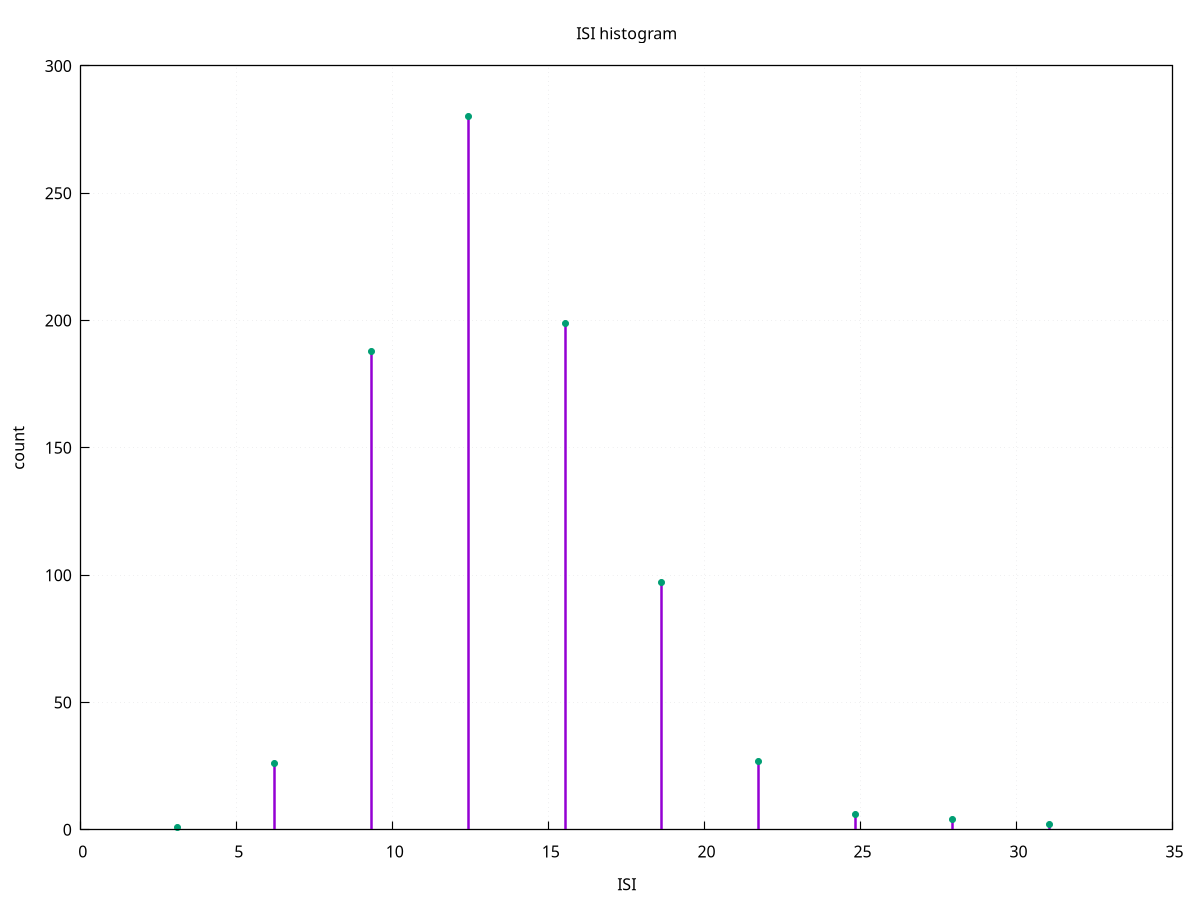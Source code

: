 # ogpf libray
# Rev. 0.22 of March 9th, 2018
# Licence: MIT

# gnuplot global setting
set term wxt size 640,480 enhanced font "verdana,10" title "ogpf libray: Rev. 0.22 of March 9th, 2018"

# ogpf extra configuration
# -------------------------------------------
# color definitions
set style line 1 lc rgb "#800000" lt 1 lw 2
set style line 2 lc rgb "#ff0000" lt 1 lw 2
set style line 3 lc rgb "#ff4500" lt 1 lw 2
set style line 4 lc rgb "#ffa500" lt 1 lw 2
set style line 5 lc rgb "#006400" lt 1 lw 2
set style line 6 lc rgb "#0000ff" lt 1 lw 2
set style line 7 lc rgb "#9400d3" lt 1 lw 2

# Axes
set border linewidth 1.15
set tics nomirror

# grid
# Add light grid to plot
set style line 102 lc rgb "#d6d7d9" lt 0 lw 1
set grid back ls 102

# plot style
set style data linespoints

# -------------------------------------------

 
# plot scale
 
# Annotation: title and labels
set title "ISI histogram"
set xlabel "ISI"
set ylabel "count"
 
# axes setting

plot "-" notitle with impulses lw 2.5 \
, "-" notitle with points pt 7
   3.1050000462681053        1.0000000000000000     
   6.2100000925362107        26.000000000000000     
   9.3150001388043169        188.00000000000000     
   12.420000185072421        280.00000000000000     
   15.525000231340528        199.00000000000000     
   18.630000277608634        97.000000000000000     
   21.735000323876740        27.000000000000000     
   24.840000370144843        6.0000000000000000     
   27.945000416412949        4.0000000000000000     
   31.050000462681055        2.0000000000000000     
e
   3.1050000462681053        1.0000000000000000     
   6.2100000925362107        26.000000000000000     
   9.3150001388043169        188.00000000000000     
   12.420000185072421        280.00000000000000     
   15.525000231340528        199.00000000000000     
   18.630000277608634        97.000000000000000     
   21.735000323876740        27.000000000000000     
   24.840000370144843        6.0000000000000000     
   27.945000416412949        4.0000000000000000     
   31.050000462681055        2.0000000000000000     
e
